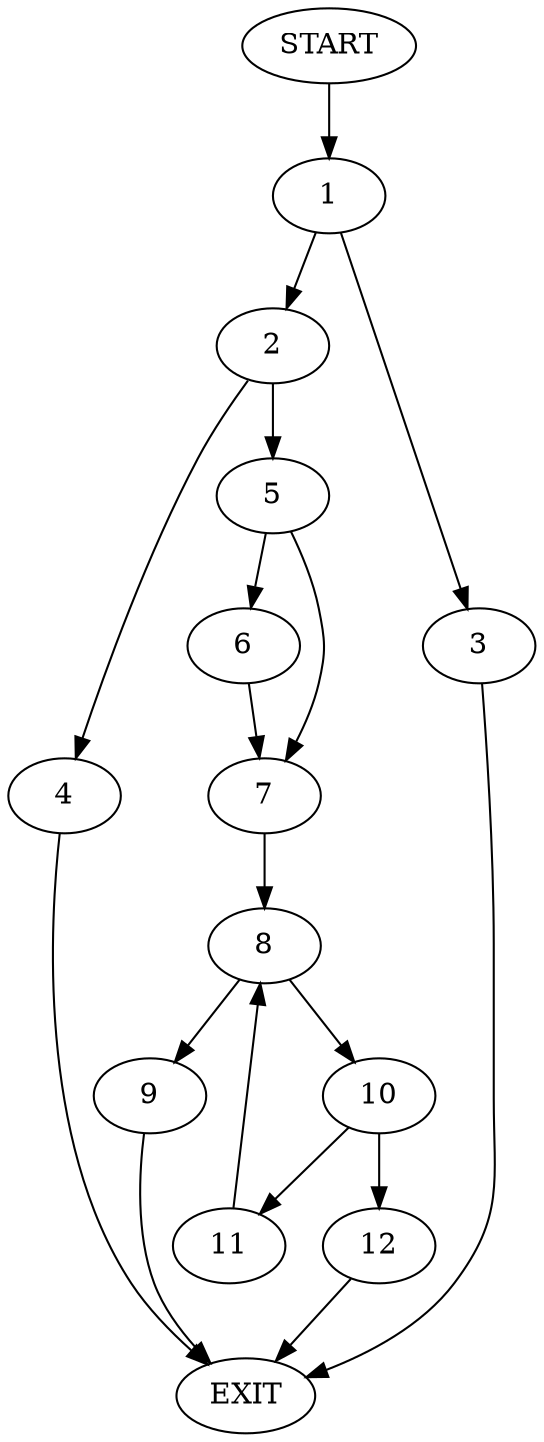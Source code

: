 digraph {
0 [label="START"]
13 [label="EXIT"]
0 -> 1
1 -> 2
1 -> 3
2 -> 4
2 -> 5
3 -> 13
4 -> 13
5 -> 6
5 -> 7
6 -> 7
7 -> 8
8 -> 9
8 -> 10
10 -> 11
10 -> 12
9 -> 13
12 -> 13
11 -> 8
}
